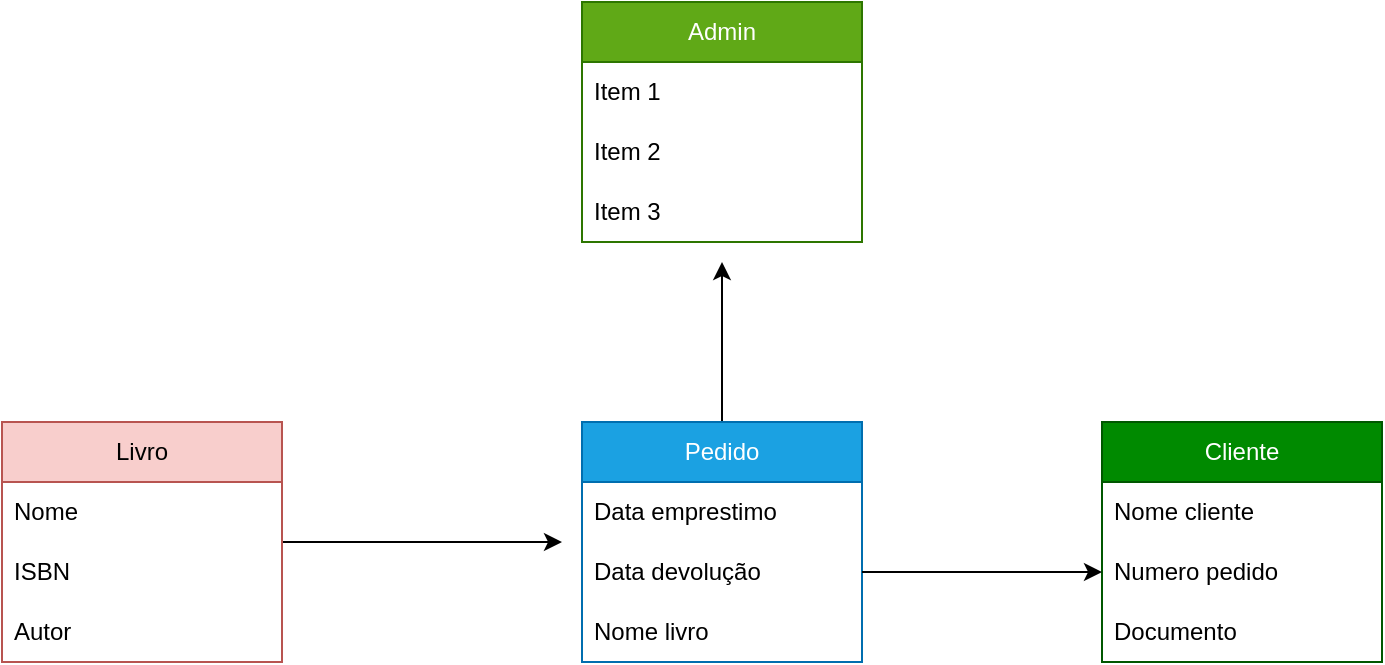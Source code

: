 <mxfile version="23.1.1" type="github">
  <diagram name="Página-1" id="LYTyenL5M_XubSDh9pUi">
    <mxGraphModel dx="1002" dy="569" grid="1" gridSize="10" guides="1" tooltips="1" connect="1" arrows="1" fold="1" page="1" pageScale="1" pageWidth="827" pageHeight="1169" math="0" shadow="0">
      <root>
        <mxCell id="0" />
        <mxCell id="1" parent="0" />
        <mxCell id="QwdZJJdnSySVRxXiRAhK-2" style="edgeStyle=orthogonalEdgeStyle;rounded=0;orthogonalLoop=1;jettySize=auto;html=1;" edge="1" parent="1" source="Nt8so5vk-myf7H3FsUE5-1">
          <mxGeometry relative="1" as="geometry">
            <mxPoint x="340" y="690" as="targetPoint" />
          </mxGeometry>
        </mxCell>
        <mxCell id="Nt8so5vk-myf7H3FsUE5-1" value="Livro" style="swimlane;fontStyle=0;childLayout=stackLayout;horizontal=1;startSize=30;horizontalStack=0;resizeParent=1;resizeParentMax=0;resizeLast=0;collapsible=1;marginBottom=0;whiteSpace=wrap;html=1;fillColor=#f8cecc;strokeColor=#b85450;" parent="1" vertex="1">
          <mxGeometry x="60" y="630" width="140" height="120" as="geometry" />
        </mxCell>
        <mxCell id="Nt8so5vk-myf7H3FsUE5-3" value="Nome" style="text;strokeColor=none;fillColor=none;align=left;verticalAlign=middle;spacingLeft=4;spacingRight=4;overflow=hidden;points=[[0,0.5],[1,0.5]];portConstraint=eastwest;rotatable=0;whiteSpace=wrap;html=1;" parent="Nt8so5vk-myf7H3FsUE5-1" vertex="1">
          <mxGeometry y="30" width="140" height="30" as="geometry" />
        </mxCell>
        <mxCell id="Nt8so5vk-myf7H3FsUE5-4" value="ISBN" style="text;strokeColor=none;fillColor=none;align=left;verticalAlign=middle;spacingLeft=4;spacingRight=4;overflow=hidden;points=[[0,0.5],[1,0.5]];portConstraint=eastwest;rotatable=0;whiteSpace=wrap;html=1;" parent="Nt8so5vk-myf7H3FsUE5-1" vertex="1">
          <mxGeometry y="60" width="140" height="30" as="geometry" />
        </mxCell>
        <mxCell id="QwdZJJdnSySVRxXiRAhK-1" value="Autor" style="text;strokeColor=none;fillColor=none;align=left;verticalAlign=middle;spacingLeft=4;spacingRight=4;overflow=hidden;points=[[0,0.5],[1,0.5]];portConstraint=eastwest;rotatable=0;whiteSpace=wrap;html=1;" vertex="1" parent="Nt8so5vk-myf7H3FsUE5-1">
          <mxGeometry y="90" width="140" height="30" as="geometry" />
        </mxCell>
        <mxCell id="QwdZJJdnSySVRxXiRAhK-4" style="edgeStyle=orthogonalEdgeStyle;rounded=0;orthogonalLoop=1;jettySize=auto;html=1;exitX=0.5;exitY=0;exitDx=0;exitDy=0;" edge="1" parent="1" source="Nt8so5vk-myf7H3FsUE5-5">
          <mxGeometry relative="1" as="geometry">
            <mxPoint x="420" y="550" as="targetPoint" />
          </mxGeometry>
        </mxCell>
        <mxCell id="Nt8so5vk-myf7H3FsUE5-5" value="Pedido" style="swimlane;fontStyle=0;childLayout=stackLayout;horizontal=1;startSize=30;horizontalStack=0;resizeParent=1;resizeParentMax=0;resizeLast=0;collapsible=1;marginBottom=0;whiteSpace=wrap;html=1;fillColor=#1ba1e2;strokeColor=#006EAF;fontColor=#ffffff;" parent="1" vertex="1">
          <mxGeometry x="350" y="630" width="140" height="120" as="geometry" />
        </mxCell>
        <mxCell id="Nt8so5vk-myf7H3FsUE5-6" value="Data emprestimo" style="text;strokeColor=none;fillColor=none;align=left;verticalAlign=middle;spacingLeft=4;spacingRight=4;overflow=hidden;points=[[0,0.5],[1,0.5]];portConstraint=eastwest;rotatable=0;whiteSpace=wrap;html=1;" parent="Nt8so5vk-myf7H3FsUE5-5" vertex="1">
          <mxGeometry y="30" width="140" height="30" as="geometry" />
        </mxCell>
        <mxCell id="Nt8so5vk-myf7H3FsUE5-7" value="Data devolução" style="text;strokeColor=none;fillColor=none;align=left;verticalAlign=middle;spacingLeft=4;spacingRight=4;overflow=hidden;points=[[0,0.5],[1,0.5]];portConstraint=eastwest;rotatable=0;whiteSpace=wrap;html=1;" parent="Nt8so5vk-myf7H3FsUE5-5" vertex="1">
          <mxGeometry y="60" width="140" height="30" as="geometry" />
        </mxCell>
        <mxCell id="Nt8so5vk-myf7H3FsUE5-8" value="Nome livro" style="text;strokeColor=none;fillColor=none;align=left;verticalAlign=middle;spacingLeft=4;spacingRight=4;overflow=hidden;points=[[0,0.5],[1,0.5]];portConstraint=eastwest;rotatable=0;whiteSpace=wrap;html=1;" parent="Nt8so5vk-myf7H3FsUE5-5" vertex="1">
          <mxGeometry y="90" width="140" height="30" as="geometry" />
        </mxCell>
        <mxCell id="Nt8so5vk-myf7H3FsUE5-9" value="Cliente" style="swimlane;fontStyle=0;childLayout=stackLayout;horizontal=1;startSize=30;horizontalStack=0;resizeParent=1;resizeParentMax=0;resizeLast=0;collapsible=1;marginBottom=0;whiteSpace=wrap;html=1;fillColor=#008a00;fontColor=#ffffff;strokeColor=#005700;" parent="1" vertex="1">
          <mxGeometry x="610" y="630" width="140" height="120" as="geometry" />
        </mxCell>
        <mxCell id="Nt8so5vk-myf7H3FsUE5-10" value="Nome cliente" style="text;strokeColor=none;fillColor=none;align=left;verticalAlign=middle;spacingLeft=4;spacingRight=4;overflow=hidden;points=[[0,0.5],[1,0.5]];portConstraint=eastwest;rotatable=0;whiteSpace=wrap;html=1;" parent="Nt8so5vk-myf7H3FsUE5-9" vertex="1">
          <mxGeometry y="30" width="140" height="30" as="geometry" />
        </mxCell>
        <mxCell id="Nt8so5vk-myf7H3FsUE5-11" value="Numero pedido" style="text;strokeColor=none;fillColor=none;align=left;verticalAlign=middle;spacingLeft=4;spacingRight=4;overflow=hidden;points=[[0,0.5],[1,0.5]];portConstraint=eastwest;rotatable=0;whiteSpace=wrap;html=1;" parent="Nt8so5vk-myf7H3FsUE5-9" vertex="1">
          <mxGeometry y="60" width="140" height="30" as="geometry" />
        </mxCell>
        <mxCell id="Nt8so5vk-myf7H3FsUE5-12" value="Documento" style="text;strokeColor=none;fillColor=none;align=left;verticalAlign=middle;spacingLeft=4;spacingRight=4;overflow=hidden;points=[[0,0.5],[1,0.5]];portConstraint=eastwest;rotatable=0;whiteSpace=wrap;html=1;" parent="Nt8so5vk-myf7H3FsUE5-9" vertex="1">
          <mxGeometry y="90" width="140" height="30" as="geometry" />
        </mxCell>
        <mxCell id="Nt8so5vk-myf7H3FsUE5-13" value="Admin" style="swimlane;fontStyle=0;childLayout=stackLayout;horizontal=1;startSize=30;horizontalStack=0;resizeParent=1;resizeParentMax=0;resizeLast=0;collapsible=1;marginBottom=0;whiteSpace=wrap;html=1;fillColor=#60a917;fontColor=#ffffff;strokeColor=#2D7600;" parent="1" vertex="1">
          <mxGeometry x="350" y="420" width="140" height="120" as="geometry" />
        </mxCell>
        <mxCell id="Nt8so5vk-myf7H3FsUE5-14" value="Item 1" style="text;strokeColor=none;fillColor=none;align=left;verticalAlign=middle;spacingLeft=4;spacingRight=4;overflow=hidden;points=[[0,0.5],[1,0.5]];portConstraint=eastwest;rotatable=0;whiteSpace=wrap;html=1;" parent="Nt8so5vk-myf7H3FsUE5-13" vertex="1">
          <mxGeometry y="30" width="140" height="30" as="geometry" />
        </mxCell>
        <mxCell id="Nt8so5vk-myf7H3FsUE5-15" value="Item 2" style="text;strokeColor=none;fillColor=none;align=left;verticalAlign=middle;spacingLeft=4;spacingRight=4;overflow=hidden;points=[[0,0.5],[1,0.5]];portConstraint=eastwest;rotatable=0;whiteSpace=wrap;html=1;" parent="Nt8so5vk-myf7H3FsUE5-13" vertex="1">
          <mxGeometry y="60" width="140" height="30" as="geometry" />
        </mxCell>
        <mxCell id="Nt8so5vk-myf7H3FsUE5-16" value="Item 3" style="text;strokeColor=none;fillColor=none;align=left;verticalAlign=middle;spacingLeft=4;spacingRight=4;overflow=hidden;points=[[0,0.5],[1,0.5]];portConstraint=eastwest;rotatable=0;whiteSpace=wrap;html=1;" parent="Nt8so5vk-myf7H3FsUE5-13" vertex="1">
          <mxGeometry y="90" width="140" height="30" as="geometry" />
        </mxCell>
        <mxCell id="QwdZJJdnSySVRxXiRAhK-3" style="edgeStyle=orthogonalEdgeStyle;rounded=0;orthogonalLoop=1;jettySize=auto;html=1;exitX=1;exitY=0.5;exitDx=0;exitDy=0;entryX=0;entryY=0.5;entryDx=0;entryDy=0;" edge="1" parent="1" source="Nt8so5vk-myf7H3FsUE5-7" target="Nt8so5vk-myf7H3FsUE5-11">
          <mxGeometry relative="1" as="geometry" />
        </mxCell>
      </root>
    </mxGraphModel>
  </diagram>
</mxfile>
